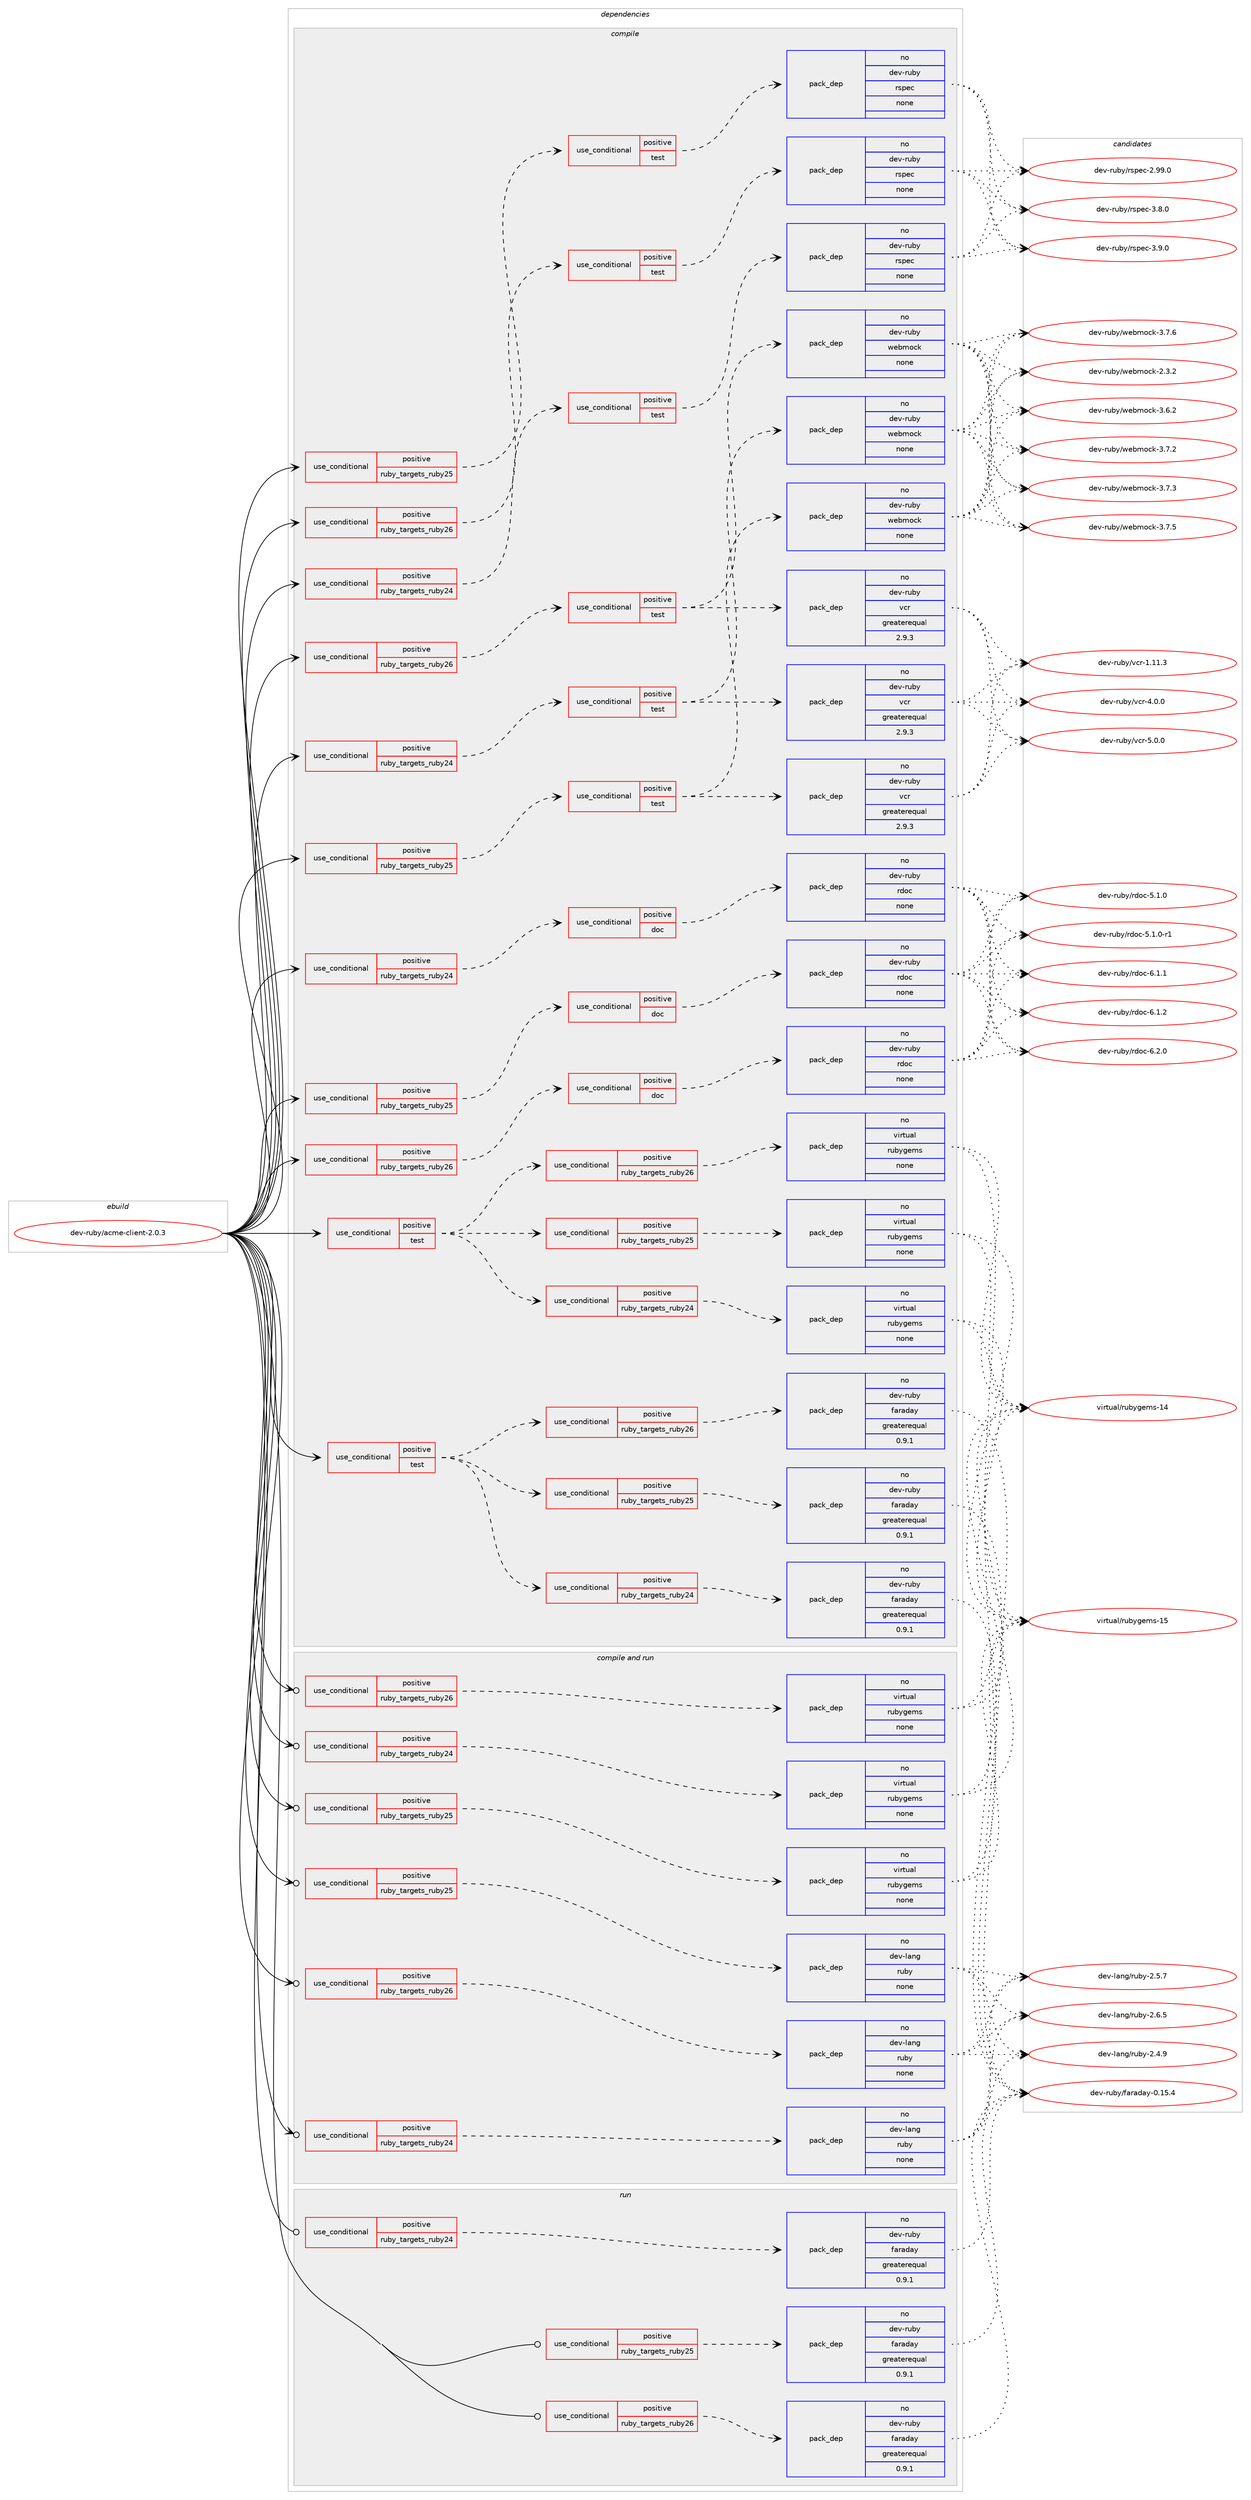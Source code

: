 digraph prolog {

# *************
# Graph options
# *************

newrank=true;
concentrate=true;
compound=true;
graph [rankdir=LR,fontname=Helvetica,fontsize=10,ranksep=1.5];#, ranksep=2.5, nodesep=0.2];
edge  [arrowhead=vee];
node  [fontname=Helvetica,fontsize=10];

# **********
# The ebuild
# **********

subgraph cluster_leftcol {
color=gray;
label=<<i>ebuild</i>>;
id [label="dev-ruby/acme-client-2.0.3", color=red, width=4, href="../dev-ruby/acme-client-2.0.3.svg"];
}

# ****************
# The dependencies
# ****************

subgraph cluster_midcol {
color=gray;
label=<<i>dependencies</i>>;
subgraph cluster_compile {
fillcolor="#eeeeee";
style=filled;
label=<<i>compile</i>>;
subgraph cond156746 {
dependency673769 [label=<<TABLE BORDER="0" CELLBORDER="1" CELLSPACING="0" CELLPADDING="4"><TR><TD ROWSPAN="3" CELLPADDING="10">use_conditional</TD></TR><TR><TD>positive</TD></TR><TR><TD>ruby_targets_ruby24</TD></TR></TABLE>>, shape=none, color=red];
subgraph cond156747 {
dependency673770 [label=<<TABLE BORDER="0" CELLBORDER="1" CELLSPACING="0" CELLPADDING="4"><TR><TD ROWSPAN="3" CELLPADDING="10">use_conditional</TD></TR><TR><TD>positive</TD></TR><TR><TD>doc</TD></TR></TABLE>>, shape=none, color=red];
subgraph pack505117 {
dependency673771 [label=<<TABLE BORDER="0" CELLBORDER="1" CELLSPACING="0" CELLPADDING="4" WIDTH="220"><TR><TD ROWSPAN="6" CELLPADDING="30">pack_dep</TD></TR><TR><TD WIDTH="110">no</TD></TR><TR><TD>dev-ruby</TD></TR><TR><TD>rdoc</TD></TR><TR><TD>none</TD></TR><TR><TD></TD></TR></TABLE>>, shape=none, color=blue];
}
dependency673770:e -> dependency673771:w [weight=20,style="dashed",arrowhead="vee"];
}
dependency673769:e -> dependency673770:w [weight=20,style="dashed",arrowhead="vee"];
}
id:e -> dependency673769:w [weight=20,style="solid",arrowhead="vee"];
subgraph cond156748 {
dependency673772 [label=<<TABLE BORDER="0" CELLBORDER="1" CELLSPACING="0" CELLPADDING="4"><TR><TD ROWSPAN="3" CELLPADDING="10">use_conditional</TD></TR><TR><TD>positive</TD></TR><TR><TD>ruby_targets_ruby24</TD></TR></TABLE>>, shape=none, color=red];
subgraph cond156749 {
dependency673773 [label=<<TABLE BORDER="0" CELLBORDER="1" CELLSPACING="0" CELLPADDING="4"><TR><TD ROWSPAN="3" CELLPADDING="10">use_conditional</TD></TR><TR><TD>positive</TD></TR><TR><TD>test</TD></TR></TABLE>>, shape=none, color=red];
subgraph pack505118 {
dependency673774 [label=<<TABLE BORDER="0" CELLBORDER="1" CELLSPACING="0" CELLPADDING="4" WIDTH="220"><TR><TD ROWSPAN="6" CELLPADDING="30">pack_dep</TD></TR><TR><TD WIDTH="110">no</TD></TR><TR><TD>dev-ruby</TD></TR><TR><TD>rspec</TD></TR><TR><TD>none</TD></TR><TR><TD></TD></TR></TABLE>>, shape=none, color=blue];
}
dependency673773:e -> dependency673774:w [weight=20,style="dashed",arrowhead="vee"];
}
dependency673772:e -> dependency673773:w [weight=20,style="dashed",arrowhead="vee"];
}
id:e -> dependency673772:w [weight=20,style="solid",arrowhead="vee"];
subgraph cond156750 {
dependency673775 [label=<<TABLE BORDER="0" CELLBORDER="1" CELLSPACING="0" CELLPADDING="4"><TR><TD ROWSPAN="3" CELLPADDING="10">use_conditional</TD></TR><TR><TD>positive</TD></TR><TR><TD>ruby_targets_ruby24</TD></TR></TABLE>>, shape=none, color=red];
subgraph cond156751 {
dependency673776 [label=<<TABLE BORDER="0" CELLBORDER="1" CELLSPACING="0" CELLPADDING="4"><TR><TD ROWSPAN="3" CELLPADDING="10">use_conditional</TD></TR><TR><TD>positive</TD></TR><TR><TD>test</TD></TR></TABLE>>, shape=none, color=red];
subgraph pack505119 {
dependency673777 [label=<<TABLE BORDER="0" CELLBORDER="1" CELLSPACING="0" CELLPADDING="4" WIDTH="220"><TR><TD ROWSPAN="6" CELLPADDING="30">pack_dep</TD></TR><TR><TD WIDTH="110">no</TD></TR><TR><TD>dev-ruby</TD></TR><TR><TD>vcr</TD></TR><TR><TD>greaterequal</TD></TR><TR><TD>2.9.3</TD></TR></TABLE>>, shape=none, color=blue];
}
dependency673776:e -> dependency673777:w [weight=20,style="dashed",arrowhead="vee"];
subgraph pack505120 {
dependency673778 [label=<<TABLE BORDER="0" CELLBORDER="1" CELLSPACING="0" CELLPADDING="4" WIDTH="220"><TR><TD ROWSPAN="6" CELLPADDING="30">pack_dep</TD></TR><TR><TD WIDTH="110">no</TD></TR><TR><TD>dev-ruby</TD></TR><TR><TD>webmock</TD></TR><TR><TD>none</TD></TR><TR><TD></TD></TR></TABLE>>, shape=none, color=blue];
}
dependency673776:e -> dependency673778:w [weight=20,style="dashed",arrowhead="vee"];
}
dependency673775:e -> dependency673776:w [weight=20,style="dashed",arrowhead="vee"];
}
id:e -> dependency673775:w [weight=20,style="solid",arrowhead="vee"];
subgraph cond156752 {
dependency673779 [label=<<TABLE BORDER="0" CELLBORDER="1" CELLSPACING="0" CELLPADDING="4"><TR><TD ROWSPAN="3" CELLPADDING="10">use_conditional</TD></TR><TR><TD>positive</TD></TR><TR><TD>ruby_targets_ruby25</TD></TR></TABLE>>, shape=none, color=red];
subgraph cond156753 {
dependency673780 [label=<<TABLE BORDER="0" CELLBORDER="1" CELLSPACING="0" CELLPADDING="4"><TR><TD ROWSPAN="3" CELLPADDING="10">use_conditional</TD></TR><TR><TD>positive</TD></TR><TR><TD>doc</TD></TR></TABLE>>, shape=none, color=red];
subgraph pack505121 {
dependency673781 [label=<<TABLE BORDER="0" CELLBORDER="1" CELLSPACING="0" CELLPADDING="4" WIDTH="220"><TR><TD ROWSPAN="6" CELLPADDING="30">pack_dep</TD></TR><TR><TD WIDTH="110">no</TD></TR><TR><TD>dev-ruby</TD></TR><TR><TD>rdoc</TD></TR><TR><TD>none</TD></TR><TR><TD></TD></TR></TABLE>>, shape=none, color=blue];
}
dependency673780:e -> dependency673781:w [weight=20,style="dashed",arrowhead="vee"];
}
dependency673779:e -> dependency673780:w [weight=20,style="dashed",arrowhead="vee"];
}
id:e -> dependency673779:w [weight=20,style="solid",arrowhead="vee"];
subgraph cond156754 {
dependency673782 [label=<<TABLE BORDER="0" CELLBORDER="1" CELLSPACING="0" CELLPADDING="4"><TR><TD ROWSPAN="3" CELLPADDING="10">use_conditional</TD></TR><TR><TD>positive</TD></TR><TR><TD>ruby_targets_ruby25</TD></TR></TABLE>>, shape=none, color=red];
subgraph cond156755 {
dependency673783 [label=<<TABLE BORDER="0" CELLBORDER="1" CELLSPACING="0" CELLPADDING="4"><TR><TD ROWSPAN="3" CELLPADDING="10">use_conditional</TD></TR><TR><TD>positive</TD></TR><TR><TD>test</TD></TR></TABLE>>, shape=none, color=red];
subgraph pack505122 {
dependency673784 [label=<<TABLE BORDER="0" CELLBORDER="1" CELLSPACING="0" CELLPADDING="4" WIDTH="220"><TR><TD ROWSPAN="6" CELLPADDING="30">pack_dep</TD></TR><TR><TD WIDTH="110">no</TD></TR><TR><TD>dev-ruby</TD></TR><TR><TD>rspec</TD></TR><TR><TD>none</TD></TR><TR><TD></TD></TR></TABLE>>, shape=none, color=blue];
}
dependency673783:e -> dependency673784:w [weight=20,style="dashed",arrowhead="vee"];
}
dependency673782:e -> dependency673783:w [weight=20,style="dashed",arrowhead="vee"];
}
id:e -> dependency673782:w [weight=20,style="solid",arrowhead="vee"];
subgraph cond156756 {
dependency673785 [label=<<TABLE BORDER="0" CELLBORDER="1" CELLSPACING="0" CELLPADDING="4"><TR><TD ROWSPAN="3" CELLPADDING="10">use_conditional</TD></TR><TR><TD>positive</TD></TR><TR><TD>ruby_targets_ruby25</TD></TR></TABLE>>, shape=none, color=red];
subgraph cond156757 {
dependency673786 [label=<<TABLE BORDER="0" CELLBORDER="1" CELLSPACING="0" CELLPADDING="4"><TR><TD ROWSPAN="3" CELLPADDING="10">use_conditional</TD></TR><TR><TD>positive</TD></TR><TR><TD>test</TD></TR></TABLE>>, shape=none, color=red];
subgraph pack505123 {
dependency673787 [label=<<TABLE BORDER="0" CELLBORDER="1" CELLSPACING="0" CELLPADDING="4" WIDTH="220"><TR><TD ROWSPAN="6" CELLPADDING="30">pack_dep</TD></TR><TR><TD WIDTH="110">no</TD></TR><TR><TD>dev-ruby</TD></TR><TR><TD>vcr</TD></TR><TR><TD>greaterequal</TD></TR><TR><TD>2.9.3</TD></TR></TABLE>>, shape=none, color=blue];
}
dependency673786:e -> dependency673787:w [weight=20,style="dashed",arrowhead="vee"];
subgraph pack505124 {
dependency673788 [label=<<TABLE BORDER="0" CELLBORDER="1" CELLSPACING="0" CELLPADDING="4" WIDTH="220"><TR><TD ROWSPAN="6" CELLPADDING="30">pack_dep</TD></TR><TR><TD WIDTH="110">no</TD></TR><TR><TD>dev-ruby</TD></TR><TR><TD>webmock</TD></TR><TR><TD>none</TD></TR><TR><TD></TD></TR></TABLE>>, shape=none, color=blue];
}
dependency673786:e -> dependency673788:w [weight=20,style="dashed",arrowhead="vee"];
}
dependency673785:e -> dependency673786:w [weight=20,style="dashed",arrowhead="vee"];
}
id:e -> dependency673785:w [weight=20,style="solid",arrowhead="vee"];
subgraph cond156758 {
dependency673789 [label=<<TABLE BORDER="0" CELLBORDER="1" CELLSPACING="0" CELLPADDING="4"><TR><TD ROWSPAN="3" CELLPADDING="10">use_conditional</TD></TR><TR><TD>positive</TD></TR><TR><TD>ruby_targets_ruby26</TD></TR></TABLE>>, shape=none, color=red];
subgraph cond156759 {
dependency673790 [label=<<TABLE BORDER="0" CELLBORDER="1" CELLSPACING="0" CELLPADDING="4"><TR><TD ROWSPAN="3" CELLPADDING="10">use_conditional</TD></TR><TR><TD>positive</TD></TR><TR><TD>doc</TD></TR></TABLE>>, shape=none, color=red];
subgraph pack505125 {
dependency673791 [label=<<TABLE BORDER="0" CELLBORDER="1" CELLSPACING="0" CELLPADDING="4" WIDTH="220"><TR><TD ROWSPAN="6" CELLPADDING="30">pack_dep</TD></TR><TR><TD WIDTH="110">no</TD></TR><TR><TD>dev-ruby</TD></TR><TR><TD>rdoc</TD></TR><TR><TD>none</TD></TR><TR><TD></TD></TR></TABLE>>, shape=none, color=blue];
}
dependency673790:e -> dependency673791:w [weight=20,style="dashed",arrowhead="vee"];
}
dependency673789:e -> dependency673790:w [weight=20,style="dashed",arrowhead="vee"];
}
id:e -> dependency673789:w [weight=20,style="solid",arrowhead="vee"];
subgraph cond156760 {
dependency673792 [label=<<TABLE BORDER="0" CELLBORDER="1" CELLSPACING="0" CELLPADDING="4"><TR><TD ROWSPAN="3" CELLPADDING="10">use_conditional</TD></TR><TR><TD>positive</TD></TR><TR><TD>ruby_targets_ruby26</TD></TR></TABLE>>, shape=none, color=red];
subgraph cond156761 {
dependency673793 [label=<<TABLE BORDER="0" CELLBORDER="1" CELLSPACING="0" CELLPADDING="4"><TR><TD ROWSPAN="3" CELLPADDING="10">use_conditional</TD></TR><TR><TD>positive</TD></TR><TR><TD>test</TD></TR></TABLE>>, shape=none, color=red];
subgraph pack505126 {
dependency673794 [label=<<TABLE BORDER="0" CELLBORDER="1" CELLSPACING="0" CELLPADDING="4" WIDTH="220"><TR><TD ROWSPAN="6" CELLPADDING="30">pack_dep</TD></TR><TR><TD WIDTH="110">no</TD></TR><TR><TD>dev-ruby</TD></TR><TR><TD>rspec</TD></TR><TR><TD>none</TD></TR><TR><TD></TD></TR></TABLE>>, shape=none, color=blue];
}
dependency673793:e -> dependency673794:w [weight=20,style="dashed",arrowhead="vee"];
}
dependency673792:e -> dependency673793:w [weight=20,style="dashed",arrowhead="vee"];
}
id:e -> dependency673792:w [weight=20,style="solid",arrowhead="vee"];
subgraph cond156762 {
dependency673795 [label=<<TABLE BORDER="0" CELLBORDER="1" CELLSPACING="0" CELLPADDING="4"><TR><TD ROWSPAN="3" CELLPADDING="10">use_conditional</TD></TR><TR><TD>positive</TD></TR><TR><TD>ruby_targets_ruby26</TD></TR></TABLE>>, shape=none, color=red];
subgraph cond156763 {
dependency673796 [label=<<TABLE BORDER="0" CELLBORDER="1" CELLSPACING="0" CELLPADDING="4"><TR><TD ROWSPAN="3" CELLPADDING="10">use_conditional</TD></TR><TR><TD>positive</TD></TR><TR><TD>test</TD></TR></TABLE>>, shape=none, color=red];
subgraph pack505127 {
dependency673797 [label=<<TABLE BORDER="0" CELLBORDER="1" CELLSPACING="0" CELLPADDING="4" WIDTH="220"><TR><TD ROWSPAN="6" CELLPADDING="30">pack_dep</TD></TR><TR><TD WIDTH="110">no</TD></TR><TR><TD>dev-ruby</TD></TR><TR><TD>vcr</TD></TR><TR><TD>greaterequal</TD></TR><TR><TD>2.9.3</TD></TR></TABLE>>, shape=none, color=blue];
}
dependency673796:e -> dependency673797:w [weight=20,style="dashed",arrowhead="vee"];
subgraph pack505128 {
dependency673798 [label=<<TABLE BORDER="0" CELLBORDER="1" CELLSPACING="0" CELLPADDING="4" WIDTH="220"><TR><TD ROWSPAN="6" CELLPADDING="30">pack_dep</TD></TR><TR><TD WIDTH="110">no</TD></TR><TR><TD>dev-ruby</TD></TR><TR><TD>webmock</TD></TR><TR><TD>none</TD></TR><TR><TD></TD></TR></TABLE>>, shape=none, color=blue];
}
dependency673796:e -> dependency673798:w [weight=20,style="dashed",arrowhead="vee"];
}
dependency673795:e -> dependency673796:w [weight=20,style="dashed",arrowhead="vee"];
}
id:e -> dependency673795:w [weight=20,style="solid",arrowhead="vee"];
subgraph cond156764 {
dependency673799 [label=<<TABLE BORDER="0" CELLBORDER="1" CELLSPACING="0" CELLPADDING="4"><TR><TD ROWSPAN="3" CELLPADDING="10">use_conditional</TD></TR><TR><TD>positive</TD></TR><TR><TD>test</TD></TR></TABLE>>, shape=none, color=red];
subgraph cond156765 {
dependency673800 [label=<<TABLE BORDER="0" CELLBORDER="1" CELLSPACING="0" CELLPADDING="4"><TR><TD ROWSPAN="3" CELLPADDING="10">use_conditional</TD></TR><TR><TD>positive</TD></TR><TR><TD>ruby_targets_ruby24</TD></TR></TABLE>>, shape=none, color=red];
subgraph pack505129 {
dependency673801 [label=<<TABLE BORDER="0" CELLBORDER="1" CELLSPACING="0" CELLPADDING="4" WIDTH="220"><TR><TD ROWSPAN="6" CELLPADDING="30">pack_dep</TD></TR><TR><TD WIDTH="110">no</TD></TR><TR><TD>dev-ruby</TD></TR><TR><TD>faraday</TD></TR><TR><TD>greaterequal</TD></TR><TR><TD>0.9.1</TD></TR></TABLE>>, shape=none, color=blue];
}
dependency673800:e -> dependency673801:w [weight=20,style="dashed",arrowhead="vee"];
}
dependency673799:e -> dependency673800:w [weight=20,style="dashed",arrowhead="vee"];
subgraph cond156766 {
dependency673802 [label=<<TABLE BORDER="0" CELLBORDER="1" CELLSPACING="0" CELLPADDING="4"><TR><TD ROWSPAN="3" CELLPADDING="10">use_conditional</TD></TR><TR><TD>positive</TD></TR><TR><TD>ruby_targets_ruby25</TD></TR></TABLE>>, shape=none, color=red];
subgraph pack505130 {
dependency673803 [label=<<TABLE BORDER="0" CELLBORDER="1" CELLSPACING="0" CELLPADDING="4" WIDTH="220"><TR><TD ROWSPAN="6" CELLPADDING="30">pack_dep</TD></TR><TR><TD WIDTH="110">no</TD></TR><TR><TD>dev-ruby</TD></TR><TR><TD>faraday</TD></TR><TR><TD>greaterequal</TD></TR><TR><TD>0.9.1</TD></TR></TABLE>>, shape=none, color=blue];
}
dependency673802:e -> dependency673803:w [weight=20,style="dashed",arrowhead="vee"];
}
dependency673799:e -> dependency673802:w [weight=20,style="dashed",arrowhead="vee"];
subgraph cond156767 {
dependency673804 [label=<<TABLE BORDER="0" CELLBORDER="1" CELLSPACING="0" CELLPADDING="4"><TR><TD ROWSPAN="3" CELLPADDING="10">use_conditional</TD></TR><TR><TD>positive</TD></TR><TR><TD>ruby_targets_ruby26</TD></TR></TABLE>>, shape=none, color=red];
subgraph pack505131 {
dependency673805 [label=<<TABLE BORDER="0" CELLBORDER="1" CELLSPACING="0" CELLPADDING="4" WIDTH="220"><TR><TD ROWSPAN="6" CELLPADDING="30">pack_dep</TD></TR><TR><TD WIDTH="110">no</TD></TR><TR><TD>dev-ruby</TD></TR><TR><TD>faraday</TD></TR><TR><TD>greaterequal</TD></TR><TR><TD>0.9.1</TD></TR></TABLE>>, shape=none, color=blue];
}
dependency673804:e -> dependency673805:w [weight=20,style="dashed",arrowhead="vee"];
}
dependency673799:e -> dependency673804:w [weight=20,style="dashed",arrowhead="vee"];
}
id:e -> dependency673799:w [weight=20,style="solid",arrowhead="vee"];
subgraph cond156768 {
dependency673806 [label=<<TABLE BORDER="0" CELLBORDER="1" CELLSPACING="0" CELLPADDING="4"><TR><TD ROWSPAN="3" CELLPADDING="10">use_conditional</TD></TR><TR><TD>positive</TD></TR><TR><TD>test</TD></TR></TABLE>>, shape=none, color=red];
subgraph cond156769 {
dependency673807 [label=<<TABLE BORDER="0" CELLBORDER="1" CELLSPACING="0" CELLPADDING="4"><TR><TD ROWSPAN="3" CELLPADDING="10">use_conditional</TD></TR><TR><TD>positive</TD></TR><TR><TD>ruby_targets_ruby24</TD></TR></TABLE>>, shape=none, color=red];
subgraph pack505132 {
dependency673808 [label=<<TABLE BORDER="0" CELLBORDER="1" CELLSPACING="0" CELLPADDING="4" WIDTH="220"><TR><TD ROWSPAN="6" CELLPADDING="30">pack_dep</TD></TR><TR><TD WIDTH="110">no</TD></TR><TR><TD>virtual</TD></TR><TR><TD>rubygems</TD></TR><TR><TD>none</TD></TR><TR><TD></TD></TR></TABLE>>, shape=none, color=blue];
}
dependency673807:e -> dependency673808:w [weight=20,style="dashed",arrowhead="vee"];
}
dependency673806:e -> dependency673807:w [weight=20,style="dashed",arrowhead="vee"];
subgraph cond156770 {
dependency673809 [label=<<TABLE BORDER="0" CELLBORDER="1" CELLSPACING="0" CELLPADDING="4"><TR><TD ROWSPAN="3" CELLPADDING="10">use_conditional</TD></TR><TR><TD>positive</TD></TR><TR><TD>ruby_targets_ruby25</TD></TR></TABLE>>, shape=none, color=red];
subgraph pack505133 {
dependency673810 [label=<<TABLE BORDER="0" CELLBORDER="1" CELLSPACING="0" CELLPADDING="4" WIDTH="220"><TR><TD ROWSPAN="6" CELLPADDING="30">pack_dep</TD></TR><TR><TD WIDTH="110">no</TD></TR><TR><TD>virtual</TD></TR><TR><TD>rubygems</TD></TR><TR><TD>none</TD></TR><TR><TD></TD></TR></TABLE>>, shape=none, color=blue];
}
dependency673809:e -> dependency673810:w [weight=20,style="dashed",arrowhead="vee"];
}
dependency673806:e -> dependency673809:w [weight=20,style="dashed",arrowhead="vee"];
subgraph cond156771 {
dependency673811 [label=<<TABLE BORDER="0" CELLBORDER="1" CELLSPACING="0" CELLPADDING="4"><TR><TD ROWSPAN="3" CELLPADDING="10">use_conditional</TD></TR><TR><TD>positive</TD></TR><TR><TD>ruby_targets_ruby26</TD></TR></TABLE>>, shape=none, color=red];
subgraph pack505134 {
dependency673812 [label=<<TABLE BORDER="0" CELLBORDER="1" CELLSPACING="0" CELLPADDING="4" WIDTH="220"><TR><TD ROWSPAN="6" CELLPADDING="30">pack_dep</TD></TR><TR><TD WIDTH="110">no</TD></TR><TR><TD>virtual</TD></TR><TR><TD>rubygems</TD></TR><TR><TD>none</TD></TR><TR><TD></TD></TR></TABLE>>, shape=none, color=blue];
}
dependency673811:e -> dependency673812:w [weight=20,style="dashed",arrowhead="vee"];
}
dependency673806:e -> dependency673811:w [weight=20,style="dashed",arrowhead="vee"];
}
id:e -> dependency673806:w [weight=20,style="solid",arrowhead="vee"];
}
subgraph cluster_compileandrun {
fillcolor="#eeeeee";
style=filled;
label=<<i>compile and run</i>>;
subgraph cond156772 {
dependency673813 [label=<<TABLE BORDER="0" CELLBORDER="1" CELLSPACING="0" CELLPADDING="4"><TR><TD ROWSPAN="3" CELLPADDING="10">use_conditional</TD></TR><TR><TD>positive</TD></TR><TR><TD>ruby_targets_ruby24</TD></TR></TABLE>>, shape=none, color=red];
subgraph pack505135 {
dependency673814 [label=<<TABLE BORDER="0" CELLBORDER="1" CELLSPACING="0" CELLPADDING="4" WIDTH="220"><TR><TD ROWSPAN="6" CELLPADDING="30">pack_dep</TD></TR><TR><TD WIDTH="110">no</TD></TR><TR><TD>dev-lang</TD></TR><TR><TD>ruby</TD></TR><TR><TD>none</TD></TR><TR><TD></TD></TR></TABLE>>, shape=none, color=blue];
}
dependency673813:e -> dependency673814:w [weight=20,style="dashed",arrowhead="vee"];
}
id:e -> dependency673813:w [weight=20,style="solid",arrowhead="odotvee"];
subgraph cond156773 {
dependency673815 [label=<<TABLE BORDER="0" CELLBORDER="1" CELLSPACING="0" CELLPADDING="4"><TR><TD ROWSPAN="3" CELLPADDING="10">use_conditional</TD></TR><TR><TD>positive</TD></TR><TR><TD>ruby_targets_ruby24</TD></TR></TABLE>>, shape=none, color=red];
subgraph pack505136 {
dependency673816 [label=<<TABLE BORDER="0" CELLBORDER="1" CELLSPACING="0" CELLPADDING="4" WIDTH="220"><TR><TD ROWSPAN="6" CELLPADDING="30">pack_dep</TD></TR><TR><TD WIDTH="110">no</TD></TR><TR><TD>virtual</TD></TR><TR><TD>rubygems</TD></TR><TR><TD>none</TD></TR><TR><TD></TD></TR></TABLE>>, shape=none, color=blue];
}
dependency673815:e -> dependency673816:w [weight=20,style="dashed",arrowhead="vee"];
}
id:e -> dependency673815:w [weight=20,style="solid",arrowhead="odotvee"];
subgraph cond156774 {
dependency673817 [label=<<TABLE BORDER="0" CELLBORDER="1" CELLSPACING="0" CELLPADDING="4"><TR><TD ROWSPAN="3" CELLPADDING="10">use_conditional</TD></TR><TR><TD>positive</TD></TR><TR><TD>ruby_targets_ruby25</TD></TR></TABLE>>, shape=none, color=red];
subgraph pack505137 {
dependency673818 [label=<<TABLE BORDER="0" CELLBORDER="1" CELLSPACING="0" CELLPADDING="4" WIDTH="220"><TR><TD ROWSPAN="6" CELLPADDING="30">pack_dep</TD></TR><TR><TD WIDTH="110">no</TD></TR><TR><TD>dev-lang</TD></TR><TR><TD>ruby</TD></TR><TR><TD>none</TD></TR><TR><TD></TD></TR></TABLE>>, shape=none, color=blue];
}
dependency673817:e -> dependency673818:w [weight=20,style="dashed",arrowhead="vee"];
}
id:e -> dependency673817:w [weight=20,style="solid",arrowhead="odotvee"];
subgraph cond156775 {
dependency673819 [label=<<TABLE BORDER="0" CELLBORDER="1" CELLSPACING="0" CELLPADDING="4"><TR><TD ROWSPAN="3" CELLPADDING="10">use_conditional</TD></TR><TR><TD>positive</TD></TR><TR><TD>ruby_targets_ruby25</TD></TR></TABLE>>, shape=none, color=red];
subgraph pack505138 {
dependency673820 [label=<<TABLE BORDER="0" CELLBORDER="1" CELLSPACING="0" CELLPADDING="4" WIDTH="220"><TR><TD ROWSPAN="6" CELLPADDING="30">pack_dep</TD></TR><TR><TD WIDTH="110">no</TD></TR><TR><TD>virtual</TD></TR><TR><TD>rubygems</TD></TR><TR><TD>none</TD></TR><TR><TD></TD></TR></TABLE>>, shape=none, color=blue];
}
dependency673819:e -> dependency673820:w [weight=20,style="dashed",arrowhead="vee"];
}
id:e -> dependency673819:w [weight=20,style="solid",arrowhead="odotvee"];
subgraph cond156776 {
dependency673821 [label=<<TABLE BORDER="0" CELLBORDER="1" CELLSPACING="0" CELLPADDING="4"><TR><TD ROWSPAN="3" CELLPADDING="10">use_conditional</TD></TR><TR><TD>positive</TD></TR><TR><TD>ruby_targets_ruby26</TD></TR></TABLE>>, shape=none, color=red];
subgraph pack505139 {
dependency673822 [label=<<TABLE BORDER="0" CELLBORDER="1" CELLSPACING="0" CELLPADDING="4" WIDTH="220"><TR><TD ROWSPAN="6" CELLPADDING="30">pack_dep</TD></TR><TR><TD WIDTH="110">no</TD></TR><TR><TD>dev-lang</TD></TR><TR><TD>ruby</TD></TR><TR><TD>none</TD></TR><TR><TD></TD></TR></TABLE>>, shape=none, color=blue];
}
dependency673821:e -> dependency673822:w [weight=20,style="dashed",arrowhead="vee"];
}
id:e -> dependency673821:w [weight=20,style="solid",arrowhead="odotvee"];
subgraph cond156777 {
dependency673823 [label=<<TABLE BORDER="0" CELLBORDER="1" CELLSPACING="0" CELLPADDING="4"><TR><TD ROWSPAN="3" CELLPADDING="10">use_conditional</TD></TR><TR><TD>positive</TD></TR><TR><TD>ruby_targets_ruby26</TD></TR></TABLE>>, shape=none, color=red];
subgraph pack505140 {
dependency673824 [label=<<TABLE BORDER="0" CELLBORDER="1" CELLSPACING="0" CELLPADDING="4" WIDTH="220"><TR><TD ROWSPAN="6" CELLPADDING="30">pack_dep</TD></TR><TR><TD WIDTH="110">no</TD></TR><TR><TD>virtual</TD></TR><TR><TD>rubygems</TD></TR><TR><TD>none</TD></TR><TR><TD></TD></TR></TABLE>>, shape=none, color=blue];
}
dependency673823:e -> dependency673824:w [weight=20,style="dashed",arrowhead="vee"];
}
id:e -> dependency673823:w [weight=20,style="solid",arrowhead="odotvee"];
}
subgraph cluster_run {
fillcolor="#eeeeee";
style=filled;
label=<<i>run</i>>;
subgraph cond156778 {
dependency673825 [label=<<TABLE BORDER="0" CELLBORDER="1" CELLSPACING="0" CELLPADDING="4"><TR><TD ROWSPAN="3" CELLPADDING="10">use_conditional</TD></TR><TR><TD>positive</TD></TR><TR><TD>ruby_targets_ruby24</TD></TR></TABLE>>, shape=none, color=red];
subgraph pack505141 {
dependency673826 [label=<<TABLE BORDER="0" CELLBORDER="1" CELLSPACING="0" CELLPADDING="4" WIDTH="220"><TR><TD ROWSPAN="6" CELLPADDING="30">pack_dep</TD></TR><TR><TD WIDTH="110">no</TD></TR><TR><TD>dev-ruby</TD></TR><TR><TD>faraday</TD></TR><TR><TD>greaterequal</TD></TR><TR><TD>0.9.1</TD></TR></TABLE>>, shape=none, color=blue];
}
dependency673825:e -> dependency673826:w [weight=20,style="dashed",arrowhead="vee"];
}
id:e -> dependency673825:w [weight=20,style="solid",arrowhead="odot"];
subgraph cond156779 {
dependency673827 [label=<<TABLE BORDER="0" CELLBORDER="1" CELLSPACING="0" CELLPADDING="4"><TR><TD ROWSPAN="3" CELLPADDING="10">use_conditional</TD></TR><TR><TD>positive</TD></TR><TR><TD>ruby_targets_ruby25</TD></TR></TABLE>>, shape=none, color=red];
subgraph pack505142 {
dependency673828 [label=<<TABLE BORDER="0" CELLBORDER="1" CELLSPACING="0" CELLPADDING="4" WIDTH="220"><TR><TD ROWSPAN="6" CELLPADDING="30">pack_dep</TD></TR><TR><TD WIDTH="110">no</TD></TR><TR><TD>dev-ruby</TD></TR><TR><TD>faraday</TD></TR><TR><TD>greaterequal</TD></TR><TR><TD>0.9.1</TD></TR></TABLE>>, shape=none, color=blue];
}
dependency673827:e -> dependency673828:w [weight=20,style="dashed",arrowhead="vee"];
}
id:e -> dependency673827:w [weight=20,style="solid",arrowhead="odot"];
subgraph cond156780 {
dependency673829 [label=<<TABLE BORDER="0" CELLBORDER="1" CELLSPACING="0" CELLPADDING="4"><TR><TD ROWSPAN="3" CELLPADDING="10">use_conditional</TD></TR><TR><TD>positive</TD></TR><TR><TD>ruby_targets_ruby26</TD></TR></TABLE>>, shape=none, color=red];
subgraph pack505143 {
dependency673830 [label=<<TABLE BORDER="0" CELLBORDER="1" CELLSPACING="0" CELLPADDING="4" WIDTH="220"><TR><TD ROWSPAN="6" CELLPADDING="30">pack_dep</TD></TR><TR><TD WIDTH="110">no</TD></TR><TR><TD>dev-ruby</TD></TR><TR><TD>faraday</TD></TR><TR><TD>greaterequal</TD></TR><TR><TD>0.9.1</TD></TR></TABLE>>, shape=none, color=blue];
}
dependency673829:e -> dependency673830:w [weight=20,style="dashed",arrowhead="vee"];
}
id:e -> dependency673829:w [weight=20,style="solid",arrowhead="odot"];
}
}

# **************
# The candidates
# **************

subgraph cluster_choices {
rank=same;
color=gray;
label=<<i>candidates</i>>;

subgraph choice505117 {
color=black;
nodesep=1;
choice10010111845114117981214711410011199455346494648 [label="dev-ruby/rdoc-5.1.0", color=red, width=4,href="../dev-ruby/rdoc-5.1.0.svg"];
choice100101118451141179812147114100111994553464946484511449 [label="dev-ruby/rdoc-5.1.0-r1", color=red, width=4,href="../dev-ruby/rdoc-5.1.0-r1.svg"];
choice10010111845114117981214711410011199455446494649 [label="dev-ruby/rdoc-6.1.1", color=red, width=4,href="../dev-ruby/rdoc-6.1.1.svg"];
choice10010111845114117981214711410011199455446494650 [label="dev-ruby/rdoc-6.1.2", color=red, width=4,href="../dev-ruby/rdoc-6.1.2.svg"];
choice10010111845114117981214711410011199455446504648 [label="dev-ruby/rdoc-6.2.0", color=red, width=4,href="../dev-ruby/rdoc-6.2.0.svg"];
dependency673771:e -> choice10010111845114117981214711410011199455346494648:w [style=dotted,weight="100"];
dependency673771:e -> choice100101118451141179812147114100111994553464946484511449:w [style=dotted,weight="100"];
dependency673771:e -> choice10010111845114117981214711410011199455446494649:w [style=dotted,weight="100"];
dependency673771:e -> choice10010111845114117981214711410011199455446494650:w [style=dotted,weight="100"];
dependency673771:e -> choice10010111845114117981214711410011199455446504648:w [style=dotted,weight="100"];
}
subgraph choice505118 {
color=black;
nodesep=1;
choice1001011184511411798121471141151121019945504657574648 [label="dev-ruby/rspec-2.99.0", color=red, width=4,href="../dev-ruby/rspec-2.99.0.svg"];
choice10010111845114117981214711411511210199455146564648 [label="dev-ruby/rspec-3.8.0", color=red, width=4,href="../dev-ruby/rspec-3.8.0.svg"];
choice10010111845114117981214711411511210199455146574648 [label="dev-ruby/rspec-3.9.0", color=red, width=4,href="../dev-ruby/rspec-3.9.0.svg"];
dependency673774:e -> choice1001011184511411798121471141151121019945504657574648:w [style=dotted,weight="100"];
dependency673774:e -> choice10010111845114117981214711411511210199455146564648:w [style=dotted,weight="100"];
dependency673774:e -> choice10010111845114117981214711411511210199455146574648:w [style=dotted,weight="100"];
}
subgraph choice505119 {
color=black;
nodesep=1;
choice1001011184511411798121471189911445494649494651 [label="dev-ruby/vcr-1.11.3", color=red, width=4,href="../dev-ruby/vcr-1.11.3.svg"];
choice10010111845114117981214711899114455246484648 [label="dev-ruby/vcr-4.0.0", color=red, width=4,href="../dev-ruby/vcr-4.0.0.svg"];
choice10010111845114117981214711899114455346484648 [label="dev-ruby/vcr-5.0.0", color=red, width=4,href="../dev-ruby/vcr-5.0.0.svg"];
dependency673777:e -> choice1001011184511411798121471189911445494649494651:w [style=dotted,weight="100"];
dependency673777:e -> choice10010111845114117981214711899114455246484648:w [style=dotted,weight="100"];
dependency673777:e -> choice10010111845114117981214711899114455346484648:w [style=dotted,weight="100"];
}
subgraph choice505120 {
color=black;
nodesep=1;
choice1001011184511411798121471191019810911199107455046514650 [label="dev-ruby/webmock-2.3.2", color=red, width=4,href="../dev-ruby/webmock-2.3.2.svg"];
choice1001011184511411798121471191019810911199107455146544650 [label="dev-ruby/webmock-3.6.2", color=red, width=4,href="../dev-ruby/webmock-3.6.2.svg"];
choice1001011184511411798121471191019810911199107455146554650 [label="dev-ruby/webmock-3.7.2", color=red, width=4,href="../dev-ruby/webmock-3.7.2.svg"];
choice1001011184511411798121471191019810911199107455146554651 [label="dev-ruby/webmock-3.7.3", color=red, width=4,href="../dev-ruby/webmock-3.7.3.svg"];
choice1001011184511411798121471191019810911199107455146554653 [label="dev-ruby/webmock-3.7.5", color=red, width=4,href="../dev-ruby/webmock-3.7.5.svg"];
choice1001011184511411798121471191019810911199107455146554654 [label="dev-ruby/webmock-3.7.6", color=red, width=4,href="../dev-ruby/webmock-3.7.6.svg"];
dependency673778:e -> choice1001011184511411798121471191019810911199107455046514650:w [style=dotted,weight="100"];
dependency673778:e -> choice1001011184511411798121471191019810911199107455146544650:w [style=dotted,weight="100"];
dependency673778:e -> choice1001011184511411798121471191019810911199107455146554650:w [style=dotted,weight="100"];
dependency673778:e -> choice1001011184511411798121471191019810911199107455146554651:w [style=dotted,weight="100"];
dependency673778:e -> choice1001011184511411798121471191019810911199107455146554653:w [style=dotted,weight="100"];
dependency673778:e -> choice1001011184511411798121471191019810911199107455146554654:w [style=dotted,weight="100"];
}
subgraph choice505121 {
color=black;
nodesep=1;
choice10010111845114117981214711410011199455346494648 [label="dev-ruby/rdoc-5.1.0", color=red, width=4,href="../dev-ruby/rdoc-5.1.0.svg"];
choice100101118451141179812147114100111994553464946484511449 [label="dev-ruby/rdoc-5.1.0-r1", color=red, width=4,href="../dev-ruby/rdoc-5.1.0-r1.svg"];
choice10010111845114117981214711410011199455446494649 [label="dev-ruby/rdoc-6.1.1", color=red, width=4,href="../dev-ruby/rdoc-6.1.1.svg"];
choice10010111845114117981214711410011199455446494650 [label="dev-ruby/rdoc-6.1.2", color=red, width=4,href="../dev-ruby/rdoc-6.1.2.svg"];
choice10010111845114117981214711410011199455446504648 [label="dev-ruby/rdoc-6.2.0", color=red, width=4,href="../dev-ruby/rdoc-6.2.0.svg"];
dependency673781:e -> choice10010111845114117981214711410011199455346494648:w [style=dotted,weight="100"];
dependency673781:e -> choice100101118451141179812147114100111994553464946484511449:w [style=dotted,weight="100"];
dependency673781:e -> choice10010111845114117981214711410011199455446494649:w [style=dotted,weight="100"];
dependency673781:e -> choice10010111845114117981214711410011199455446494650:w [style=dotted,weight="100"];
dependency673781:e -> choice10010111845114117981214711410011199455446504648:w [style=dotted,weight="100"];
}
subgraph choice505122 {
color=black;
nodesep=1;
choice1001011184511411798121471141151121019945504657574648 [label="dev-ruby/rspec-2.99.0", color=red, width=4,href="../dev-ruby/rspec-2.99.0.svg"];
choice10010111845114117981214711411511210199455146564648 [label="dev-ruby/rspec-3.8.0", color=red, width=4,href="../dev-ruby/rspec-3.8.0.svg"];
choice10010111845114117981214711411511210199455146574648 [label="dev-ruby/rspec-3.9.0", color=red, width=4,href="../dev-ruby/rspec-3.9.0.svg"];
dependency673784:e -> choice1001011184511411798121471141151121019945504657574648:w [style=dotted,weight="100"];
dependency673784:e -> choice10010111845114117981214711411511210199455146564648:w [style=dotted,weight="100"];
dependency673784:e -> choice10010111845114117981214711411511210199455146574648:w [style=dotted,weight="100"];
}
subgraph choice505123 {
color=black;
nodesep=1;
choice1001011184511411798121471189911445494649494651 [label="dev-ruby/vcr-1.11.3", color=red, width=4,href="../dev-ruby/vcr-1.11.3.svg"];
choice10010111845114117981214711899114455246484648 [label="dev-ruby/vcr-4.0.0", color=red, width=4,href="../dev-ruby/vcr-4.0.0.svg"];
choice10010111845114117981214711899114455346484648 [label="dev-ruby/vcr-5.0.0", color=red, width=4,href="../dev-ruby/vcr-5.0.0.svg"];
dependency673787:e -> choice1001011184511411798121471189911445494649494651:w [style=dotted,weight="100"];
dependency673787:e -> choice10010111845114117981214711899114455246484648:w [style=dotted,weight="100"];
dependency673787:e -> choice10010111845114117981214711899114455346484648:w [style=dotted,weight="100"];
}
subgraph choice505124 {
color=black;
nodesep=1;
choice1001011184511411798121471191019810911199107455046514650 [label="dev-ruby/webmock-2.3.2", color=red, width=4,href="../dev-ruby/webmock-2.3.2.svg"];
choice1001011184511411798121471191019810911199107455146544650 [label="dev-ruby/webmock-3.6.2", color=red, width=4,href="../dev-ruby/webmock-3.6.2.svg"];
choice1001011184511411798121471191019810911199107455146554650 [label="dev-ruby/webmock-3.7.2", color=red, width=4,href="../dev-ruby/webmock-3.7.2.svg"];
choice1001011184511411798121471191019810911199107455146554651 [label="dev-ruby/webmock-3.7.3", color=red, width=4,href="../dev-ruby/webmock-3.7.3.svg"];
choice1001011184511411798121471191019810911199107455146554653 [label="dev-ruby/webmock-3.7.5", color=red, width=4,href="../dev-ruby/webmock-3.7.5.svg"];
choice1001011184511411798121471191019810911199107455146554654 [label="dev-ruby/webmock-3.7.6", color=red, width=4,href="../dev-ruby/webmock-3.7.6.svg"];
dependency673788:e -> choice1001011184511411798121471191019810911199107455046514650:w [style=dotted,weight="100"];
dependency673788:e -> choice1001011184511411798121471191019810911199107455146544650:w [style=dotted,weight="100"];
dependency673788:e -> choice1001011184511411798121471191019810911199107455146554650:w [style=dotted,weight="100"];
dependency673788:e -> choice1001011184511411798121471191019810911199107455146554651:w [style=dotted,weight="100"];
dependency673788:e -> choice1001011184511411798121471191019810911199107455146554653:w [style=dotted,weight="100"];
dependency673788:e -> choice1001011184511411798121471191019810911199107455146554654:w [style=dotted,weight="100"];
}
subgraph choice505125 {
color=black;
nodesep=1;
choice10010111845114117981214711410011199455346494648 [label="dev-ruby/rdoc-5.1.0", color=red, width=4,href="../dev-ruby/rdoc-5.1.0.svg"];
choice100101118451141179812147114100111994553464946484511449 [label="dev-ruby/rdoc-5.1.0-r1", color=red, width=4,href="../dev-ruby/rdoc-5.1.0-r1.svg"];
choice10010111845114117981214711410011199455446494649 [label="dev-ruby/rdoc-6.1.1", color=red, width=4,href="../dev-ruby/rdoc-6.1.1.svg"];
choice10010111845114117981214711410011199455446494650 [label="dev-ruby/rdoc-6.1.2", color=red, width=4,href="../dev-ruby/rdoc-6.1.2.svg"];
choice10010111845114117981214711410011199455446504648 [label="dev-ruby/rdoc-6.2.0", color=red, width=4,href="../dev-ruby/rdoc-6.2.0.svg"];
dependency673791:e -> choice10010111845114117981214711410011199455346494648:w [style=dotted,weight="100"];
dependency673791:e -> choice100101118451141179812147114100111994553464946484511449:w [style=dotted,weight="100"];
dependency673791:e -> choice10010111845114117981214711410011199455446494649:w [style=dotted,weight="100"];
dependency673791:e -> choice10010111845114117981214711410011199455446494650:w [style=dotted,weight="100"];
dependency673791:e -> choice10010111845114117981214711410011199455446504648:w [style=dotted,weight="100"];
}
subgraph choice505126 {
color=black;
nodesep=1;
choice1001011184511411798121471141151121019945504657574648 [label="dev-ruby/rspec-2.99.0", color=red, width=4,href="../dev-ruby/rspec-2.99.0.svg"];
choice10010111845114117981214711411511210199455146564648 [label="dev-ruby/rspec-3.8.0", color=red, width=4,href="../dev-ruby/rspec-3.8.0.svg"];
choice10010111845114117981214711411511210199455146574648 [label="dev-ruby/rspec-3.9.0", color=red, width=4,href="../dev-ruby/rspec-3.9.0.svg"];
dependency673794:e -> choice1001011184511411798121471141151121019945504657574648:w [style=dotted,weight="100"];
dependency673794:e -> choice10010111845114117981214711411511210199455146564648:w [style=dotted,weight="100"];
dependency673794:e -> choice10010111845114117981214711411511210199455146574648:w [style=dotted,weight="100"];
}
subgraph choice505127 {
color=black;
nodesep=1;
choice1001011184511411798121471189911445494649494651 [label="dev-ruby/vcr-1.11.3", color=red, width=4,href="../dev-ruby/vcr-1.11.3.svg"];
choice10010111845114117981214711899114455246484648 [label="dev-ruby/vcr-4.0.0", color=red, width=4,href="../dev-ruby/vcr-4.0.0.svg"];
choice10010111845114117981214711899114455346484648 [label="dev-ruby/vcr-5.0.0", color=red, width=4,href="../dev-ruby/vcr-5.0.0.svg"];
dependency673797:e -> choice1001011184511411798121471189911445494649494651:w [style=dotted,weight="100"];
dependency673797:e -> choice10010111845114117981214711899114455246484648:w [style=dotted,weight="100"];
dependency673797:e -> choice10010111845114117981214711899114455346484648:w [style=dotted,weight="100"];
}
subgraph choice505128 {
color=black;
nodesep=1;
choice1001011184511411798121471191019810911199107455046514650 [label="dev-ruby/webmock-2.3.2", color=red, width=4,href="../dev-ruby/webmock-2.3.2.svg"];
choice1001011184511411798121471191019810911199107455146544650 [label="dev-ruby/webmock-3.6.2", color=red, width=4,href="../dev-ruby/webmock-3.6.2.svg"];
choice1001011184511411798121471191019810911199107455146554650 [label="dev-ruby/webmock-3.7.2", color=red, width=4,href="../dev-ruby/webmock-3.7.2.svg"];
choice1001011184511411798121471191019810911199107455146554651 [label="dev-ruby/webmock-3.7.3", color=red, width=4,href="../dev-ruby/webmock-3.7.3.svg"];
choice1001011184511411798121471191019810911199107455146554653 [label="dev-ruby/webmock-3.7.5", color=red, width=4,href="../dev-ruby/webmock-3.7.5.svg"];
choice1001011184511411798121471191019810911199107455146554654 [label="dev-ruby/webmock-3.7.6", color=red, width=4,href="../dev-ruby/webmock-3.7.6.svg"];
dependency673798:e -> choice1001011184511411798121471191019810911199107455046514650:w [style=dotted,weight="100"];
dependency673798:e -> choice1001011184511411798121471191019810911199107455146544650:w [style=dotted,weight="100"];
dependency673798:e -> choice1001011184511411798121471191019810911199107455146554650:w [style=dotted,weight="100"];
dependency673798:e -> choice1001011184511411798121471191019810911199107455146554651:w [style=dotted,weight="100"];
dependency673798:e -> choice1001011184511411798121471191019810911199107455146554653:w [style=dotted,weight="100"];
dependency673798:e -> choice1001011184511411798121471191019810911199107455146554654:w [style=dotted,weight="100"];
}
subgraph choice505129 {
color=black;
nodesep=1;
choice10010111845114117981214710297114971009712145484649534652 [label="dev-ruby/faraday-0.15.4", color=red, width=4,href="../dev-ruby/faraday-0.15.4.svg"];
dependency673801:e -> choice10010111845114117981214710297114971009712145484649534652:w [style=dotted,weight="100"];
}
subgraph choice505130 {
color=black;
nodesep=1;
choice10010111845114117981214710297114971009712145484649534652 [label="dev-ruby/faraday-0.15.4", color=red, width=4,href="../dev-ruby/faraday-0.15.4.svg"];
dependency673803:e -> choice10010111845114117981214710297114971009712145484649534652:w [style=dotted,weight="100"];
}
subgraph choice505131 {
color=black;
nodesep=1;
choice10010111845114117981214710297114971009712145484649534652 [label="dev-ruby/faraday-0.15.4", color=red, width=4,href="../dev-ruby/faraday-0.15.4.svg"];
dependency673805:e -> choice10010111845114117981214710297114971009712145484649534652:w [style=dotted,weight="100"];
}
subgraph choice505132 {
color=black;
nodesep=1;
choice118105114116117971084711411798121103101109115454952 [label="virtual/rubygems-14", color=red, width=4,href="../virtual/rubygems-14.svg"];
choice118105114116117971084711411798121103101109115454953 [label="virtual/rubygems-15", color=red, width=4,href="../virtual/rubygems-15.svg"];
dependency673808:e -> choice118105114116117971084711411798121103101109115454952:w [style=dotted,weight="100"];
dependency673808:e -> choice118105114116117971084711411798121103101109115454953:w [style=dotted,weight="100"];
}
subgraph choice505133 {
color=black;
nodesep=1;
choice118105114116117971084711411798121103101109115454952 [label="virtual/rubygems-14", color=red, width=4,href="../virtual/rubygems-14.svg"];
choice118105114116117971084711411798121103101109115454953 [label="virtual/rubygems-15", color=red, width=4,href="../virtual/rubygems-15.svg"];
dependency673810:e -> choice118105114116117971084711411798121103101109115454952:w [style=dotted,weight="100"];
dependency673810:e -> choice118105114116117971084711411798121103101109115454953:w [style=dotted,weight="100"];
}
subgraph choice505134 {
color=black;
nodesep=1;
choice118105114116117971084711411798121103101109115454952 [label="virtual/rubygems-14", color=red, width=4,href="../virtual/rubygems-14.svg"];
choice118105114116117971084711411798121103101109115454953 [label="virtual/rubygems-15", color=red, width=4,href="../virtual/rubygems-15.svg"];
dependency673812:e -> choice118105114116117971084711411798121103101109115454952:w [style=dotted,weight="100"];
dependency673812:e -> choice118105114116117971084711411798121103101109115454953:w [style=dotted,weight="100"];
}
subgraph choice505135 {
color=black;
nodesep=1;
choice10010111845108971101034711411798121455046524657 [label="dev-lang/ruby-2.4.9", color=red, width=4,href="../dev-lang/ruby-2.4.9.svg"];
choice10010111845108971101034711411798121455046534655 [label="dev-lang/ruby-2.5.7", color=red, width=4,href="../dev-lang/ruby-2.5.7.svg"];
choice10010111845108971101034711411798121455046544653 [label="dev-lang/ruby-2.6.5", color=red, width=4,href="../dev-lang/ruby-2.6.5.svg"];
dependency673814:e -> choice10010111845108971101034711411798121455046524657:w [style=dotted,weight="100"];
dependency673814:e -> choice10010111845108971101034711411798121455046534655:w [style=dotted,weight="100"];
dependency673814:e -> choice10010111845108971101034711411798121455046544653:w [style=dotted,weight="100"];
}
subgraph choice505136 {
color=black;
nodesep=1;
choice118105114116117971084711411798121103101109115454952 [label="virtual/rubygems-14", color=red, width=4,href="../virtual/rubygems-14.svg"];
choice118105114116117971084711411798121103101109115454953 [label="virtual/rubygems-15", color=red, width=4,href="../virtual/rubygems-15.svg"];
dependency673816:e -> choice118105114116117971084711411798121103101109115454952:w [style=dotted,weight="100"];
dependency673816:e -> choice118105114116117971084711411798121103101109115454953:w [style=dotted,weight="100"];
}
subgraph choice505137 {
color=black;
nodesep=1;
choice10010111845108971101034711411798121455046524657 [label="dev-lang/ruby-2.4.9", color=red, width=4,href="../dev-lang/ruby-2.4.9.svg"];
choice10010111845108971101034711411798121455046534655 [label="dev-lang/ruby-2.5.7", color=red, width=4,href="../dev-lang/ruby-2.5.7.svg"];
choice10010111845108971101034711411798121455046544653 [label="dev-lang/ruby-2.6.5", color=red, width=4,href="../dev-lang/ruby-2.6.5.svg"];
dependency673818:e -> choice10010111845108971101034711411798121455046524657:w [style=dotted,weight="100"];
dependency673818:e -> choice10010111845108971101034711411798121455046534655:w [style=dotted,weight="100"];
dependency673818:e -> choice10010111845108971101034711411798121455046544653:w [style=dotted,weight="100"];
}
subgraph choice505138 {
color=black;
nodesep=1;
choice118105114116117971084711411798121103101109115454952 [label="virtual/rubygems-14", color=red, width=4,href="../virtual/rubygems-14.svg"];
choice118105114116117971084711411798121103101109115454953 [label="virtual/rubygems-15", color=red, width=4,href="../virtual/rubygems-15.svg"];
dependency673820:e -> choice118105114116117971084711411798121103101109115454952:w [style=dotted,weight="100"];
dependency673820:e -> choice118105114116117971084711411798121103101109115454953:w [style=dotted,weight="100"];
}
subgraph choice505139 {
color=black;
nodesep=1;
choice10010111845108971101034711411798121455046524657 [label="dev-lang/ruby-2.4.9", color=red, width=4,href="../dev-lang/ruby-2.4.9.svg"];
choice10010111845108971101034711411798121455046534655 [label="dev-lang/ruby-2.5.7", color=red, width=4,href="../dev-lang/ruby-2.5.7.svg"];
choice10010111845108971101034711411798121455046544653 [label="dev-lang/ruby-2.6.5", color=red, width=4,href="../dev-lang/ruby-2.6.5.svg"];
dependency673822:e -> choice10010111845108971101034711411798121455046524657:w [style=dotted,weight="100"];
dependency673822:e -> choice10010111845108971101034711411798121455046534655:w [style=dotted,weight="100"];
dependency673822:e -> choice10010111845108971101034711411798121455046544653:w [style=dotted,weight="100"];
}
subgraph choice505140 {
color=black;
nodesep=1;
choice118105114116117971084711411798121103101109115454952 [label="virtual/rubygems-14", color=red, width=4,href="../virtual/rubygems-14.svg"];
choice118105114116117971084711411798121103101109115454953 [label="virtual/rubygems-15", color=red, width=4,href="../virtual/rubygems-15.svg"];
dependency673824:e -> choice118105114116117971084711411798121103101109115454952:w [style=dotted,weight="100"];
dependency673824:e -> choice118105114116117971084711411798121103101109115454953:w [style=dotted,weight="100"];
}
subgraph choice505141 {
color=black;
nodesep=1;
choice10010111845114117981214710297114971009712145484649534652 [label="dev-ruby/faraday-0.15.4", color=red, width=4,href="../dev-ruby/faraday-0.15.4.svg"];
dependency673826:e -> choice10010111845114117981214710297114971009712145484649534652:w [style=dotted,weight="100"];
}
subgraph choice505142 {
color=black;
nodesep=1;
choice10010111845114117981214710297114971009712145484649534652 [label="dev-ruby/faraday-0.15.4", color=red, width=4,href="../dev-ruby/faraday-0.15.4.svg"];
dependency673828:e -> choice10010111845114117981214710297114971009712145484649534652:w [style=dotted,weight="100"];
}
subgraph choice505143 {
color=black;
nodesep=1;
choice10010111845114117981214710297114971009712145484649534652 [label="dev-ruby/faraday-0.15.4", color=red, width=4,href="../dev-ruby/faraday-0.15.4.svg"];
dependency673830:e -> choice10010111845114117981214710297114971009712145484649534652:w [style=dotted,weight="100"];
}
}

}
